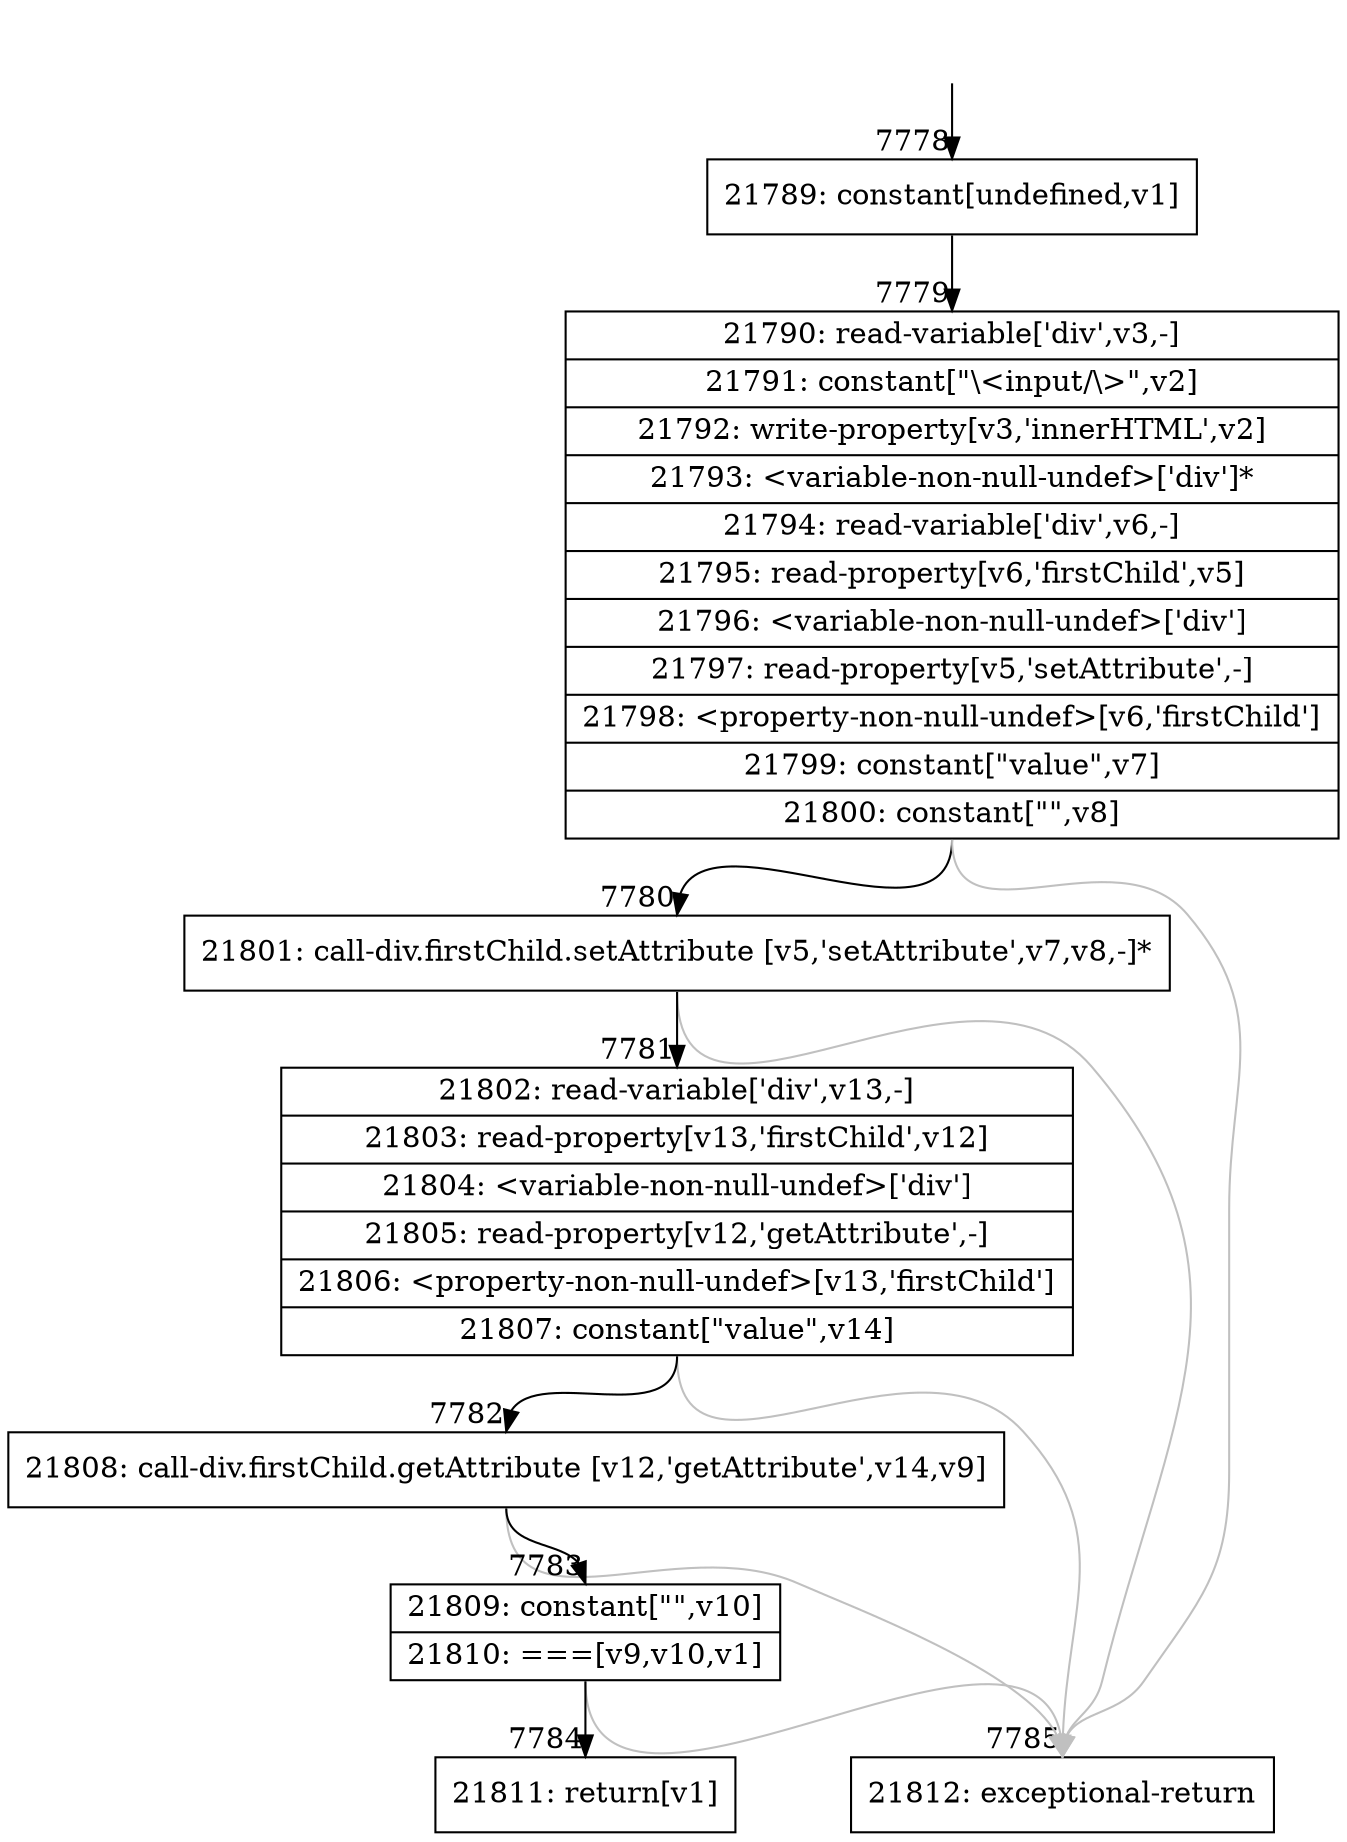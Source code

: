 digraph {
rankdir="TD"
BB_entry583[shape=none,label=""];
BB_entry583 -> BB7778 [tailport=s, headport=n, headlabel="    7778"]
BB7778 [shape=record label="{21789: constant[undefined,v1]}" ] 
BB7778 -> BB7779 [tailport=s, headport=n, headlabel="      7779"]
BB7779 [shape=record label="{21790: read-variable['div',v3,-]|21791: constant[\"\\\<input/\\\>\",v2]|21792: write-property[v3,'innerHTML',v2]|21793: \<variable-non-null-undef\>['div']*|21794: read-variable['div',v6,-]|21795: read-property[v6,'firstChild',v5]|21796: \<variable-non-null-undef\>['div']|21797: read-property[v5,'setAttribute',-]|21798: \<property-non-null-undef\>[v6,'firstChild']|21799: constant[\"value\",v7]|21800: constant[\"\",v8]}" ] 
BB7779 -> BB7780 [tailport=s, headport=n, headlabel="      7780"]
BB7779 -> BB7785 [tailport=s, headport=n, color=gray, headlabel="      7785"]
BB7780 [shape=record label="{21801: call-div.firstChild.setAttribute [v5,'setAttribute',v7,v8,-]*}" ] 
BB7780 -> BB7781 [tailport=s, headport=n, headlabel="      7781"]
BB7780 -> BB7785 [tailport=s, headport=n, color=gray]
BB7781 [shape=record label="{21802: read-variable['div',v13,-]|21803: read-property[v13,'firstChild',v12]|21804: \<variable-non-null-undef\>['div']|21805: read-property[v12,'getAttribute',-]|21806: \<property-non-null-undef\>[v13,'firstChild']|21807: constant[\"value\",v14]}" ] 
BB7781 -> BB7782 [tailport=s, headport=n, headlabel="      7782"]
BB7781 -> BB7785 [tailport=s, headport=n, color=gray]
BB7782 [shape=record label="{21808: call-div.firstChild.getAttribute [v12,'getAttribute',v14,v9]}" ] 
BB7782 -> BB7783 [tailport=s, headport=n, headlabel="      7783"]
BB7782 -> BB7785 [tailport=s, headport=n, color=gray]
BB7783 [shape=record label="{21809: constant[\"\",v10]|21810: ===[v9,v10,v1]}" ] 
BB7783 -> BB7784 [tailport=s, headport=n, headlabel="      7784"]
BB7783 -> BB7785 [tailport=s, headport=n, color=gray]
BB7784 [shape=record label="{21811: return[v1]}" ] 
BB7785 [shape=record label="{21812: exceptional-return}" ] 
//#$~ 6199
}
